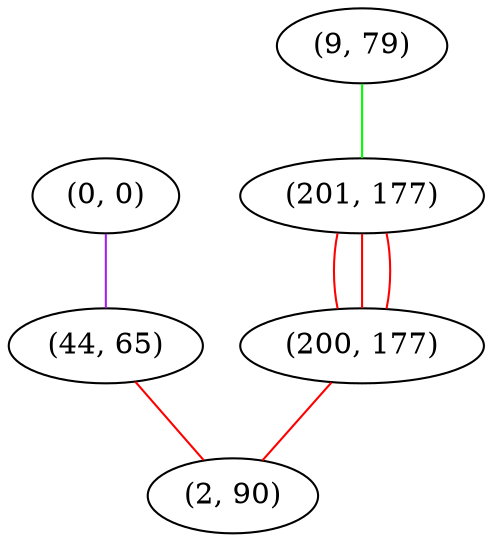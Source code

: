 graph "" {
"(0, 0)";
"(44, 65)";
"(9, 79)";
"(201, 177)";
"(200, 177)";
"(2, 90)";
"(0, 0)" -- "(44, 65)"  [color=purple, key=0, weight=4];
"(44, 65)" -- "(2, 90)"  [color=red, key=0, weight=1];
"(9, 79)" -- "(201, 177)"  [color=green, key=0, weight=2];
"(201, 177)" -- "(200, 177)"  [color=red, key=0, weight=1];
"(201, 177)" -- "(200, 177)"  [color=red, key=1, weight=1];
"(201, 177)" -- "(200, 177)"  [color=red, key=2, weight=1];
"(200, 177)" -- "(2, 90)"  [color=red, key=0, weight=1];
}
